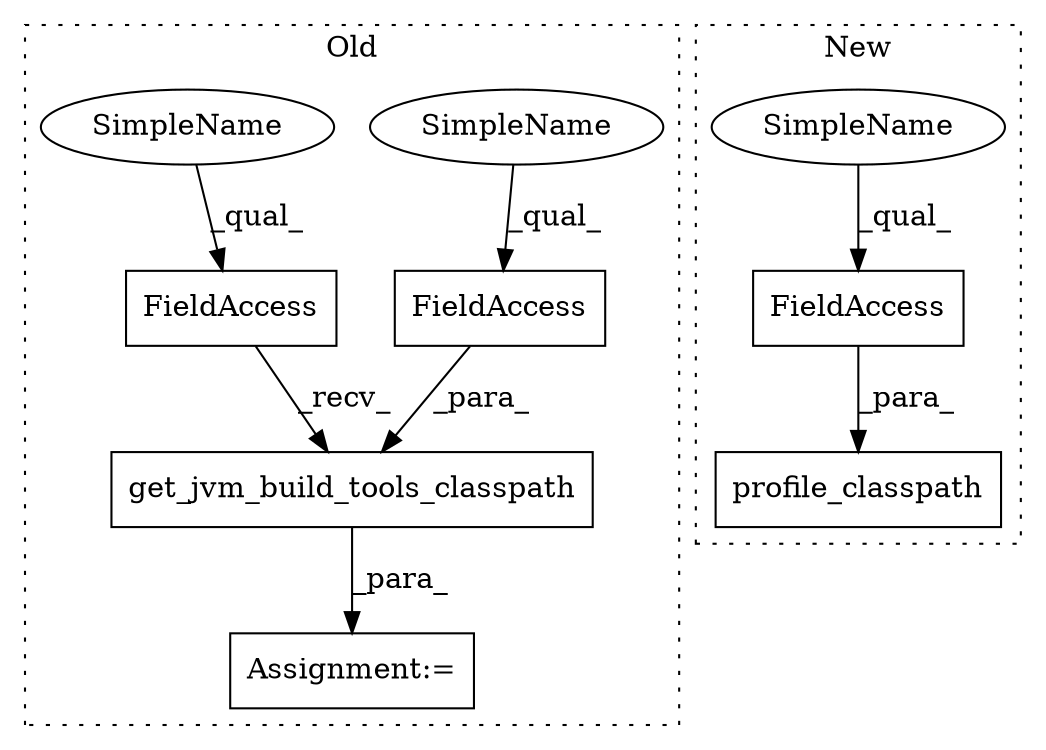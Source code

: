 digraph G {
subgraph cluster0 {
1 [label="get_jvm_build_tools_classpath" a="32" s="2006,2057" l="30,1" shape="box"];
3 [label="FieldAccess" a="22" s="2036" l="21" shape="box"];
4 [label="FieldAccess" a="22" s="1984" l="21" shape="box"];
6 [label="Assignment:=" a="7" s="1983" l="1" shape="box"];
7 [label="SimpleName" a="42" s="2036" l="4" shape="ellipse"];
8 [label="SimpleName" a="42" s="1984" l="4" shape="ellipse"];
label = "Old";
style="dotted";
}
subgraph cluster1 {
2 [label="profile_classpath" a="32" s="1964,1994" l="18,1" shape="box"];
5 [label="FieldAccess" a="22" s="1982" l="12" shape="box"];
9 [label="SimpleName" a="42" s="1982" l="4" shape="ellipse"];
label = "New";
style="dotted";
}
1 -> 6 [label="_para_"];
3 -> 1 [label="_para_"];
4 -> 1 [label="_recv_"];
5 -> 2 [label="_para_"];
7 -> 3 [label="_qual_"];
8 -> 4 [label="_qual_"];
9 -> 5 [label="_qual_"];
}